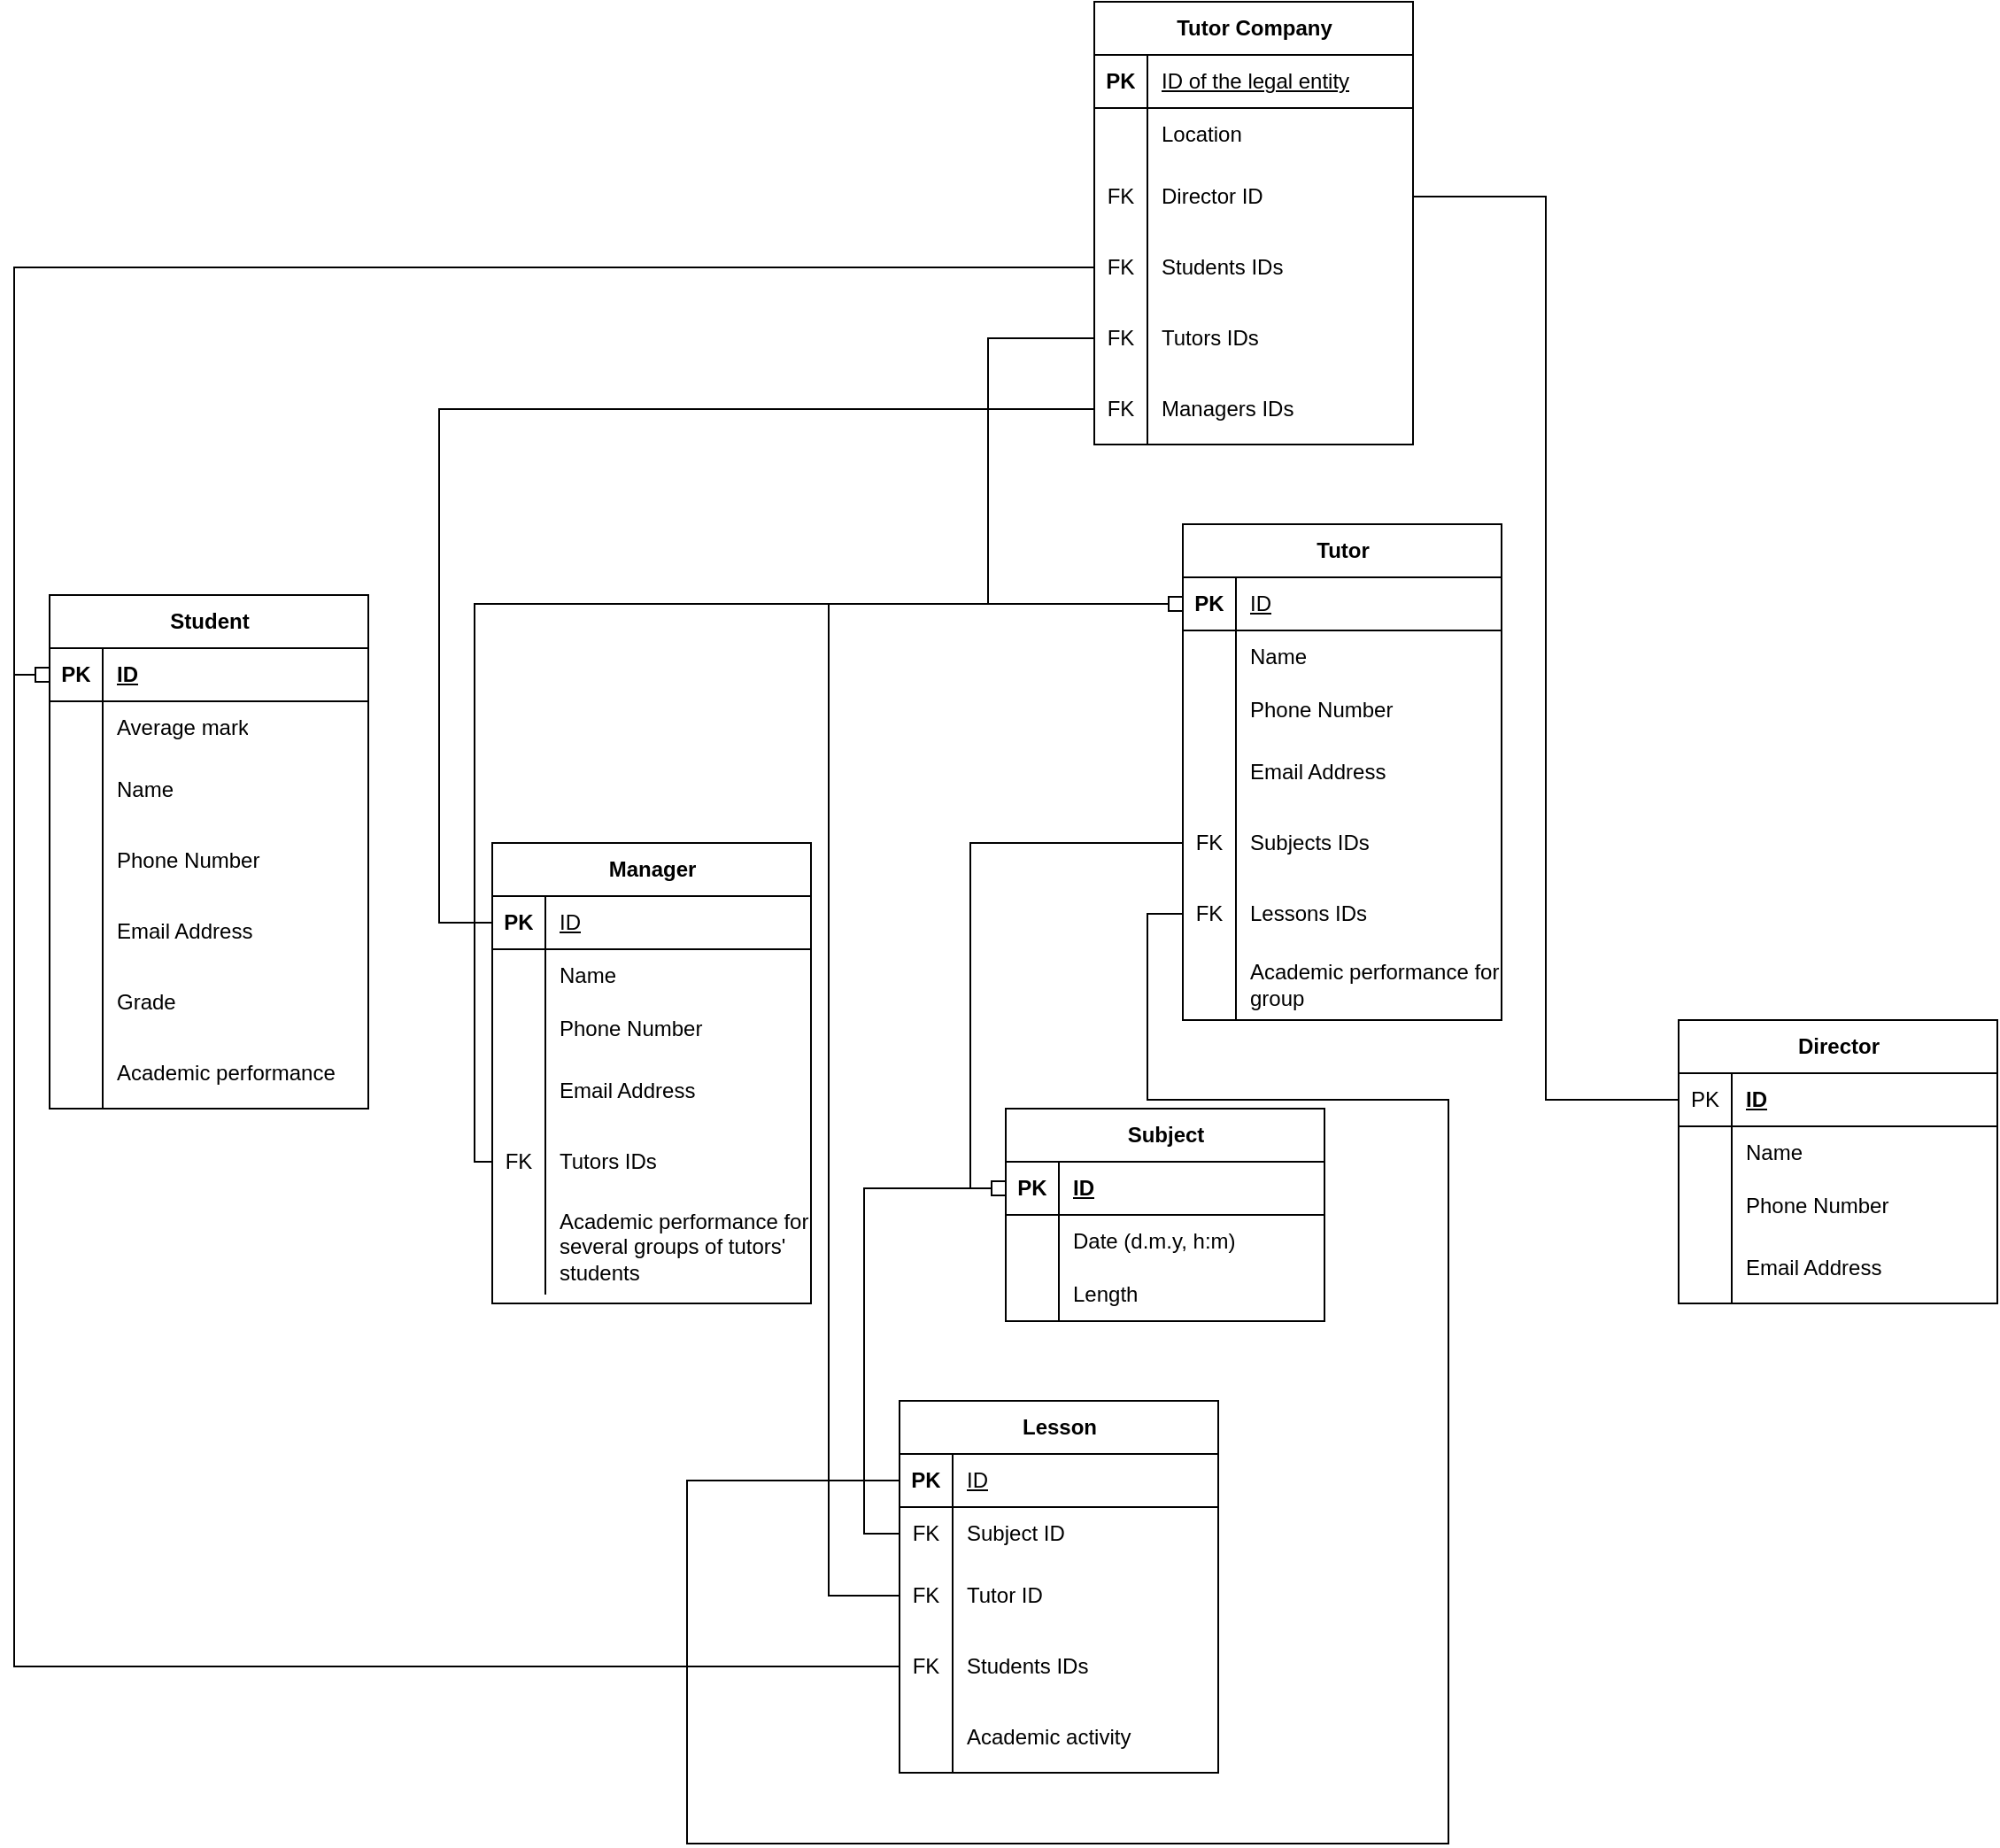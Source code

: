 <mxfile version="24.8.3">
  <diagram id="C5RBs43oDa-KdzZeNtuy" name="Page-1">
    <mxGraphModel dx="2831" dy="1150" grid="1" gridSize="10" guides="1" tooltips="1" connect="1" arrows="1" fold="1" page="1" pageScale="1" pageWidth="827" pageHeight="1169" math="0" shadow="0">
      <root>
        <mxCell id="WIyWlLk6GJQsqaUBKTNV-0" />
        <mxCell id="WIyWlLk6GJQsqaUBKTNV-1" parent="WIyWlLk6GJQsqaUBKTNV-0" />
        <mxCell id="OSqV7eLNdK5nPMAMux99-18" style="edgeStyle=orthogonalEdgeStyle;rounded=0;orthogonalLoop=1;jettySize=auto;html=1;endArrow=none;endFill=0;entryX=0;entryY=0.5;entryDx=0;entryDy=0;exitX=0;exitY=0.5;exitDx=0;exitDy=0;startArrow=box;startFill=0;" parent="WIyWlLk6GJQsqaUBKTNV-1" source="qgzfm0c-M2qFceZoE7C1-67" target="qgzfm0c-M2qFceZoE7C1-58" edge="1">
          <mxGeometry relative="1" as="geometry">
            <mxPoint x="-360" y="665" as="sourcePoint" />
            <mxPoint x="90" y="975" as="targetPoint" />
            <Array as="points">
              <mxPoint x="-390" y="410" />
              <mxPoint x="-390" y="970" />
            </Array>
          </mxGeometry>
        </mxCell>
        <mxCell id="OSqV7eLNdK5nPMAMux99-26" style="edgeStyle=orthogonalEdgeStyle;rounded=0;orthogonalLoop=1;jettySize=auto;html=1;exitX=0;exitY=0.5;exitDx=0;exitDy=0;endArrow=none;endFill=0;entryX=0;entryY=0.5;entryDx=0;entryDy=0;startArrow=box;startFill=0;" parent="WIyWlLk6GJQsqaUBKTNV-1" source="qgzfm0c-M2qFceZoE7C1-67" target="qgzfm0c-M2qFceZoE7C1-20" edge="1">
          <mxGeometry relative="1" as="geometry">
            <mxPoint x="-20" y="650" as="sourcePoint" />
            <mxPoint x="190" y="295" as="targetPoint" />
            <Array as="points">
              <mxPoint x="-390" y="410" />
              <mxPoint x="-390" y="180" />
            </Array>
          </mxGeometry>
        </mxCell>
        <mxCell id="OSqV7eLNdK5nPMAMux99-27" style="edgeStyle=orthogonalEdgeStyle;rounded=0;orthogonalLoop=1;jettySize=auto;html=1;entryX=0;entryY=0.5;entryDx=0;entryDy=0;endArrow=none;endFill=0;startArrow=box;startFill=0;" parent="WIyWlLk6GJQsqaUBKTNV-1" edge="1" target="2cp662pbL6xcaCOEZRHN-41">
          <mxGeometry relative="1" as="geometry">
            <mxPoint x="270" y="370" as="sourcePoint" />
            <mxPoint x="399.2" y="277.6" as="targetPoint" />
            <Array as="points">
              <mxPoint x="160" y="370" />
              <mxPoint x="160" y="220" />
            </Array>
          </mxGeometry>
        </mxCell>
        <mxCell id="OSqV7eLNdK5nPMAMux99-34" value="Director" style="shape=table;startSize=30;container=1;collapsible=1;childLayout=tableLayout;fixedRows=1;rowLines=0;fontStyle=1;align=center;resizeLast=1;html=1;" parent="WIyWlLk6GJQsqaUBKTNV-1" vertex="1">
          <mxGeometry x="550" y="605" width="180" height="160" as="geometry" />
        </mxCell>
        <mxCell id="OSqV7eLNdK5nPMAMux99-35" value="" style="shape=tableRow;horizontal=0;startSize=0;swimlaneHead=0;swimlaneBody=0;fillColor=none;collapsible=0;dropTarget=0;points=[[0,0.5],[1,0.5]];portConstraint=eastwest;top=0;left=0;right=0;bottom=1;" parent="OSqV7eLNdK5nPMAMux99-34" vertex="1">
          <mxGeometry y="30" width="180" height="30" as="geometry" />
        </mxCell>
        <mxCell id="OSqV7eLNdK5nPMAMux99-36" value="&lt;span style=&quot;font-weight: 400;&quot;&gt;PK&lt;/span&gt;" style="shape=partialRectangle;connectable=0;fillColor=none;top=0;left=0;bottom=0;right=0;fontStyle=1;overflow=hidden;whiteSpace=wrap;html=1;" parent="OSqV7eLNdK5nPMAMux99-35" vertex="1">
          <mxGeometry width="30" height="30" as="geometry">
            <mxRectangle width="30" height="30" as="alternateBounds" />
          </mxGeometry>
        </mxCell>
        <mxCell id="OSqV7eLNdK5nPMAMux99-37" value="ID" style="shape=partialRectangle;connectable=0;fillColor=none;top=0;left=0;bottom=0;right=0;align=left;spacingLeft=6;fontStyle=5;overflow=hidden;whiteSpace=wrap;html=1;" parent="OSqV7eLNdK5nPMAMux99-35" vertex="1">
          <mxGeometry x="30" width="150" height="30" as="geometry">
            <mxRectangle width="150" height="30" as="alternateBounds" />
          </mxGeometry>
        </mxCell>
        <mxCell id="OSqV7eLNdK5nPMAMux99-38" value="" style="shape=tableRow;horizontal=0;startSize=0;swimlaneHead=0;swimlaneBody=0;fillColor=none;collapsible=0;dropTarget=0;points=[[0,0.5],[1,0.5]];portConstraint=eastwest;top=0;left=0;right=0;bottom=0;" parent="OSqV7eLNdK5nPMAMux99-34" vertex="1">
          <mxGeometry y="60" width="180" height="30" as="geometry" />
        </mxCell>
        <mxCell id="OSqV7eLNdK5nPMAMux99-39" value="" style="shape=partialRectangle;connectable=0;fillColor=none;top=0;left=0;bottom=0;right=0;editable=1;overflow=hidden;whiteSpace=wrap;html=1;" parent="OSqV7eLNdK5nPMAMux99-38" vertex="1">
          <mxGeometry width="30" height="30" as="geometry">
            <mxRectangle width="30" height="30" as="alternateBounds" />
          </mxGeometry>
        </mxCell>
        <mxCell id="OSqV7eLNdK5nPMAMux99-40" value="Name" style="shape=partialRectangle;connectable=0;fillColor=none;top=0;left=0;bottom=0;right=0;align=left;spacingLeft=6;overflow=hidden;whiteSpace=wrap;html=1;" parent="OSqV7eLNdK5nPMAMux99-38" vertex="1">
          <mxGeometry x="30" width="150" height="30" as="geometry">
            <mxRectangle width="150" height="30" as="alternateBounds" />
          </mxGeometry>
        </mxCell>
        <mxCell id="OSqV7eLNdK5nPMAMux99-41" value="" style="shape=tableRow;horizontal=0;startSize=0;swimlaneHead=0;swimlaneBody=0;fillColor=none;collapsible=0;dropTarget=0;points=[[0,0.5],[1,0.5]];portConstraint=eastwest;top=0;left=0;right=0;bottom=0;" parent="OSqV7eLNdK5nPMAMux99-34" vertex="1">
          <mxGeometry y="90" width="180" height="30" as="geometry" />
        </mxCell>
        <mxCell id="OSqV7eLNdK5nPMAMux99-42" value="" style="shape=partialRectangle;connectable=0;fillColor=none;top=0;left=0;bottom=0;right=0;editable=1;overflow=hidden;whiteSpace=wrap;html=1;" parent="OSqV7eLNdK5nPMAMux99-41" vertex="1">
          <mxGeometry width="30" height="30" as="geometry">
            <mxRectangle width="30" height="30" as="alternateBounds" />
          </mxGeometry>
        </mxCell>
        <mxCell id="OSqV7eLNdK5nPMAMux99-43" value="Phone Number" style="shape=partialRectangle;connectable=0;fillColor=none;top=0;left=0;bottom=0;right=0;align=left;spacingLeft=6;overflow=hidden;whiteSpace=wrap;html=1;" parent="OSqV7eLNdK5nPMAMux99-41" vertex="1">
          <mxGeometry x="30" width="150" height="30" as="geometry">
            <mxRectangle width="150" height="30" as="alternateBounds" />
          </mxGeometry>
        </mxCell>
        <mxCell id="qgzfm0c-M2qFceZoE7C1-1" value="" style="shape=tableRow;horizontal=0;startSize=0;swimlaneHead=0;swimlaneBody=0;fillColor=none;collapsible=0;dropTarget=0;points=[[0,0.5],[1,0.5]];portConstraint=eastwest;top=0;left=0;right=0;bottom=0;" parent="OSqV7eLNdK5nPMAMux99-34" vertex="1">
          <mxGeometry y="120" width="180" height="40" as="geometry" />
        </mxCell>
        <mxCell id="qgzfm0c-M2qFceZoE7C1-2" value="" style="shape=partialRectangle;connectable=0;fillColor=none;top=0;left=0;bottom=0;right=0;editable=1;overflow=hidden;whiteSpace=wrap;html=1;" parent="qgzfm0c-M2qFceZoE7C1-1" vertex="1">
          <mxGeometry width="30" height="40" as="geometry">
            <mxRectangle width="30" height="40" as="alternateBounds" />
          </mxGeometry>
        </mxCell>
        <mxCell id="qgzfm0c-M2qFceZoE7C1-3" value="Email Address" style="shape=partialRectangle;connectable=0;fillColor=none;top=0;left=0;bottom=0;right=0;align=left;spacingLeft=6;overflow=hidden;whiteSpace=wrap;html=1;" parent="qgzfm0c-M2qFceZoE7C1-1" vertex="1">
          <mxGeometry x="30" width="150" height="40" as="geometry">
            <mxRectangle width="150" height="40" as="alternateBounds" />
          </mxGeometry>
        </mxCell>
        <mxCell id="qgzfm0c-M2qFceZoE7C1-4" value="Tutor Company" style="shape=table;startSize=30;container=1;collapsible=1;childLayout=tableLayout;fixedRows=1;rowLines=0;fontStyle=1;align=center;resizeLast=1;html=1;" parent="WIyWlLk6GJQsqaUBKTNV-1" vertex="1">
          <mxGeometry x="220" y="30" width="180" height="250" as="geometry" />
        </mxCell>
        <mxCell id="qgzfm0c-M2qFceZoE7C1-5" value="" style="shape=tableRow;horizontal=0;startSize=0;swimlaneHead=0;swimlaneBody=0;fillColor=none;collapsible=0;dropTarget=0;points=[[0,0.5],[1,0.5]];portConstraint=eastwest;top=0;left=0;right=0;bottom=1;" parent="qgzfm0c-M2qFceZoE7C1-4" vertex="1">
          <mxGeometry y="30" width="180" height="30" as="geometry" />
        </mxCell>
        <mxCell id="qgzfm0c-M2qFceZoE7C1-6" value="PK" style="shape=partialRectangle;connectable=0;fillColor=none;top=0;left=0;bottom=0;right=0;fontStyle=1;overflow=hidden;whiteSpace=wrap;html=1;" parent="qgzfm0c-M2qFceZoE7C1-5" vertex="1">
          <mxGeometry width="30" height="30" as="geometry">
            <mxRectangle width="30" height="30" as="alternateBounds" />
          </mxGeometry>
        </mxCell>
        <mxCell id="qgzfm0c-M2qFceZoE7C1-7" value="&lt;span style=&quot;font-weight: 400;&quot;&gt;ID of the legal entity&lt;/span&gt;" style="shape=partialRectangle;connectable=0;fillColor=none;top=0;left=0;bottom=0;right=0;align=left;spacingLeft=6;fontStyle=5;overflow=hidden;whiteSpace=wrap;html=1;" parent="qgzfm0c-M2qFceZoE7C1-5" vertex="1">
          <mxGeometry x="30" width="150" height="30" as="geometry">
            <mxRectangle width="150" height="30" as="alternateBounds" />
          </mxGeometry>
        </mxCell>
        <mxCell id="qgzfm0c-M2qFceZoE7C1-8" value="" style="shape=tableRow;horizontal=0;startSize=0;swimlaneHead=0;swimlaneBody=0;fillColor=none;collapsible=0;dropTarget=0;points=[[0,0.5],[1,0.5]];portConstraint=eastwest;top=0;left=0;right=0;bottom=0;" parent="qgzfm0c-M2qFceZoE7C1-4" vertex="1">
          <mxGeometry y="60" width="180" height="30" as="geometry" />
        </mxCell>
        <mxCell id="qgzfm0c-M2qFceZoE7C1-9" value="" style="shape=partialRectangle;connectable=0;fillColor=none;top=0;left=0;bottom=0;right=0;editable=1;overflow=hidden;whiteSpace=wrap;html=1;" parent="qgzfm0c-M2qFceZoE7C1-8" vertex="1">
          <mxGeometry width="30" height="30" as="geometry">
            <mxRectangle width="30" height="30" as="alternateBounds" />
          </mxGeometry>
        </mxCell>
        <mxCell id="qgzfm0c-M2qFceZoE7C1-10" value="Location" style="shape=partialRectangle;connectable=0;fillColor=none;top=0;left=0;bottom=0;right=0;align=left;spacingLeft=6;overflow=hidden;whiteSpace=wrap;html=1;" parent="qgzfm0c-M2qFceZoE7C1-8" vertex="1">
          <mxGeometry x="30" width="150" height="30" as="geometry">
            <mxRectangle width="150" height="30" as="alternateBounds" />
          </mxGeometry>
        </mxCell>
        <mxCell id="qgzfm0c-M2qFceZoE7C1-14" value="" style="shape=tableRow;horizontal=0;startSize=0;swimlaneHead=0;swimlaneBody=0;fillColor=none;collapsible=0;dropTarget=0;points=[[0,0.5],[1,0.5]];portConstraint=eastwest;top=0;left=0;right=0;bottom=0;" parent="qgzfm0c-M2qFceZoE7C1-4" vertex="1">
          <mxGeometry y="90" width="180" height="40" as="geometry" />
        </mxCell>
        <mxCell id="qgzfm0c-M2qFceZoE7C1-15" value="FK" style="shape=partialRectangle;connectable=0;fillColor=none;top=0;left=0;bottom=0;right=0;editable=1;overflow=hidden;whiteSpace=wrap;html=1;" parent="qgzfm0c-M2qFceZoE7C1-14" vertex="1">
          <mxGeometry width="30" height="40" as="geometry">
            <mxRectangle width="30" height="40" as="alternateBounds" />
          </mxGeometry>
        </mxCell>
        <mxCell id="qgzfm0c-M2qFceZoE7C1-16" value="Director ID" style="shape=partialRectangle;connectable=0;fillColor=none;top=0;left=0;bottom=0;right=0;align=left;spacingLeft=6;overflow=hidden;whiteSpace=wrap;html=1;" parent="qgzfm0c-M2qFceZoE7C1-14" vertex="1">
          <mxGeometry x="30" width="150" height="40" as="geometry">
            <mxRectangle width="150" height="40" as="alternateBounds" />
          </mxGeometry>
        </mxCell>
        <mxCell id="qgzfm0c-M2qFceZoE7C1-20" value="" style="shape=tableRow;horizontal=0;startSize=0;swimlaneHead=0;swimlaneBody=0;fillColor=none;collapsible=0;dropTarget=0;points=[[0,0.5],[1,0.5]];portConstraint=eastwest;top=0;left=0;right=0;bottom=0;" parent="qgzfm0c-M2qFceZoE7C1-4" vertex="1">
          <mxGeometry y="130" width="180" height="40" as="geometry" />
        </mxCell>
        <mxCell id="qgzfm0c-M2qFceZoE7C1-21" value="FK" style="shape=partialRectangle;connectable=0;fillColor=none;top=0;left=0;bottom=0;right=0;editable=1;overflow=hidden;whiteSpace=wrap;html=1;" parent="qgzfm0c-M2qFceZoE7C1-20" vertex="1">
          <mxGeometry width="30" height="40" as="geometry">
            <mxRectangle width="30" height="40" as="alternateBounds" />
          </mxGeometry>
        </mxCell>
        <mxCell id="qgzfm0c-M2qFceZoE7C1-22" value="Students IDs" style="shape=partialRectangle;connectable=0;fillColor=none;top=0;left=0;bottom=0;right=0;align=left;spacingLeft=6;overflow=hidden;whiteSpace=wrap;html=1;" parent="qgzfm0c-M2qFceZoE7C1-20" vertex="1">
          <mxGeometry x="30" width="150" height="40" as="geometry">
            <mxRectangle width="150" height="40" as="alternateBounds" />
          </mxGeometry>
        </mxCell>
        <mxCell id="2cp662pbL6xcaCOEZRHN-41" value="" style="shape=tableRow;horizontal=0;startSize=0;swimlaneHead=0;swimlaneBody=0;fillColor=none;collapsible=0;dropTarget=0;points=[[0,0.5],[1,0.5]];portConstraint=eastwest;top=0;left=0;right=0;bottom=0;" vertex="1" parent="qgzfm0c-M2qFceZoE7C1-4">
          <mxGeometry y="170" width="180" height="40" as="geometry" />
        </mxCell>
        <mxCell id="2cp662pbL6xcaCOEZRHN-42" value="FK" style="shape=partialRectangle;connectable=0;fillColor=none;top=0;left=0;bottom=0;right=0;editable=1;overflow=hidden;whiteSpace=wrap;html=1;" vertex="1" parent="2cp662pbL6xcaCOEZRHN-41">
          <mxGeometry width="30" height="40" as="geometry">
            <mxRectangle width="30" height="40" as="alternateBounds" />
          </mxGeometry>
        </mxCell>
        <mxCell id="2cp662pbL6xcaCOEZRHN-43" value="Tutors IDs" style="shape=partialRectangle;connectable=0;fillColor=none;top=0;left=0;bottom=0;right=0;align=left;spacingLeft=6;overflow=hidden;whiteSpace=wrap;html=1;" vertex="1" parent="2cp662pbL6xcaCOEZRHN-41">
          <mxGeometry x="30" width="150" height="40" as="geometry">
            <mxRectangle width="150" height="40" as="alternateBounds" />
          </mxGeometry>
        </mxCell>
        <mxCell id="qgzfm0c-M2qFceZoE7C1-17" value="" style="shape=tableRow;horizontal=0;startSize=0;swimlaneHead=0;swimlaneBody=0;fillColor=none;collapsible=0;dropTarget=0;points=[[0,0.5],[1,0.5]];portConstraint=eastwest;top=0;left=0;right=0;bottom=0;" parent="qgzfm0c-M2qFceZoE7C1-4" vertex="1">
          <mxGeometry y="210" width="180" height="40" as="geometry" />
        </mxCell>
        <mxCell id="qgzfm0c-M2qFceZoE7C1-18" value="FK" style="shape=partialRectangle;connectable=0;fillColor=none;top=0;left=0;bottom=0;right=0;editable=1;overflow=hidden;whiteSpace=wrap;html=1;" parent="qgzfm0c-M2qFceZoE7C1-17" vertex="1">
          <mxGeometry width="30" height="40" as="geometry">
            <mxRectangle width="30" height="40" as="alternateBounds" />
          </mxGeometry>
        </mxCell>
        <mxCell id="qgzfm0c-M2qFceZoE7C1-19" value="Managers IDs" style="shape=partialRectangle;connectable=0;fillColor=none;top=0;left=0;bottom=0;right=0;align=left;spacingLeft=6;overflow=hidden;whiteSpace=wrap;html=1;" parent="qgzfm0c-M2qFceZoE7C1-17" vertex="1">
          <mxGeometry x="30" width="150" height="40" as="geometry">
            <mxRectangle width="150" height="40" as="alternateBounds" />
          </mxGeometry>
        </mxCell>
        <mxCell id="qgzfm0c-M2qFceZoE7C1-23" value="Tutor" style="shape=table;startSize=30;container=1;collapsible=1;childLayout=tableLayout;fixedRows=1;rowLines=0;fontStyle=1;align=center;resizeLast=1;html=1;" parent="WIyWlLk6GJQsqaUBKTNV-1" vertex="1">
          <mxGeometry x="270" y="325" width="180" height="280" as="geometry" />
        </mxCell>
        <mxCell id="qgzfm0c-M2qFceZoE7C1-24" value="" style="shape=tableRow;horizontal=0;startSize=0;swimlaneHead=0;swimlaneBody=0;fillColor=none;collapsible=0;dropTarget=0;points=[[0,0.5],[1,0.5]];portConstraint=eastwest;top=0;left=0;right=0;bottom=1;" parent="qgzfm0c-M2qFceZoE7C1-23" vertex="1">
          <mxGeometry y="30" width="180" height="30" as="geometry" />
        </mxCell>
        <mxCell id="qgzfm0c-M2qFceZoE7C1-25" value="PK" style="shape=partialRectangle;connectable=0;fillColor=none;top=0;left=0;bottom=0;right=0;fontStyle=1;overflow=hidden;whiteSpace=wrap;html=1;" parent="qgzfm0c-M2qFceZoE7C1-24" vertex="1">
          <mxGeometry width="30" height="30" as="geometry">
            <mxRectangle width="30" height="30" as="alternateBounds" />
          </mxGeometry>
        </mxCell>
        <mxCell id="qgzfm0c-M2qFceZoE7C1-26" value="&lt;span style=&quot;font-weight: 400;&quot;&gt;ID&lt;/span&gt;" style="shape=partialRectangle;connectable=0;fillColor=none;top=0;left=0;bottom=0;right=0;align=left;spacingLeft=6;fontStyle=5;overflow=hidden;whiteSpace=wrap;html=1;" parent="qgzfm0c-M2qFceZoE7C1-24" vertex="1">
          <mxGeometry x="30" width="150" height="30" as="geometry">
            <mxRectangle width="150" height="30" as="alternateBounds" />
          </mxGeometry>
        </mxCell>
        <mxCell id="qgzfm0c-M2qFceZoE7C1-27" value="" style="shape=tableRow;horizontal=0;startSize=0;swimlaneHead=0;swimlaneBody=0;fillColor=none;collapsible=0;dropTarget=0;points=[[0,0.5],[1,0.5]];portConstraint=eastwest;top=0;left=0;right=0;bottom=0;" parent="qgzfm0c-M2qFceZoE7C1-23" vertex="1">
          <mxGeometry y="60" width="180" height="30" as="geometry" />
        </mxCell>
        <mxCell id="qgzfm0c-M2qFceZoE7C1-28" value="" style="shape=partialRectangle;connectable=0;fillColor=none;top=0;left=0;bottom=0;right=0;editable=1;overflow=hidden;whiteSpace=wrap;html=1;" parent="qgzfm0c-M2qFceZoE7C1-27" vertex="1">
          <mxGeometry width="30" height="30" as="geometry">
            <mxRectangle width="30" height="30" as="alternateBounds" />
          </mxGeometry>
        </mxCell>
        <mxCell id="qgzfm0c-M2qFceZoE7C1-29" value="Name" style="shape=partialRectangle;connectable=0;fillColor=none;top=0;left=0;bottom=0;right=0;align=left;spacingLeft=6;overflow=hidden;whiteSpace=wrap;html=1;" parent="qgzfm0c-M2qFceZoE7C1-27" vertex="1">
          <mxGeometry x="30" width="150" height="30" as="geometry">
            <mxRectangle width="150" height="30" as="alternateBounds" />
          </mxGeometry>
        </mxCell>
        <mxCell id="qgzfm0c-M2qFceZoE7C1-30" value="" style="shape=tableRow;horizontal=0;startSize=0;swimlaneHead=0;swimlaneBody=0;fillColor=none;collapsible=0;dropTarget=0;points=[[0,0.5],[1,0.5]];portConstraint=eastwest;top=0;left=0;right=0;bottom=0;" parent="qgzfm0c-M2qFceZoE7C1-23" vertex="1">
          <mxGeometry y="90" width="180" height="30" as="geometry" />
        </mxCell>
        <mxCell id="qgzfm0c-M2qFceZoE7C1-31" value="" style="shape=partialRectangle;connectable=0;fillColor=none;top=0;left=0;bottom=0;right=0;editable=1;overflow=hidden;whiteSpace=wrap;html=1;" parent="qgzfm0c-M2qFceZoE7C1-30" vertex="1">
          <mxGeometry width="30" height="30" as="geometry">
            <mxRectangle width="30" height="30" as="alternateBounds" />
          </mxGeometry>
        </mxCell>
        <mxCell id="qgzfm0c-M2qFceZoE7C1-32" value="Phone Number" style="shape=partialRectangle;connectable=0;fillColor=none;top=0;left=0;bottom=0;right=0;align=left;spacingLeft=6;overflow=hidden;whiteSpace=wrap;html=1;" parent="qgzfm0c-M2qFceZoE7C1-30" vertex="1">
          <mxGeometry x="30" width="150" height="30" as="geometry">
            <mxRectangle width="150" height="30" as="alternateBounds" />
          </mxGeometry>
        </mxCell>
        <mxCell id="qgzfm0c-M2qFceZoE7C1-33" value="" style="shape=tableRow;horizontal=0;startSize=0;swimlaneHead=0;swimlaneBody=0;fillColor=none;collapsible=0;dropTarget=0;points=[[0,0.5],[1,0.5]];portConstraint=eastwest;top=0;left=0;right=0;bottom=0;" parent="qgzfm0c-M2qFceZoE7C1-23" vertex="1">
          <mxGeometry y="120" width="180" height="40" as="geometry" />
        </mxCell>
        <mxCell id="qgzfm0c-M2qFceZoE7C1-34" value="" style="shape=partialRectangle;connectable=0;fillColor=none;top=0;left=0;bottom=0;right=0;editable=1;overflow=hidden;whiteSpace=wrap;html=1;" parent="qgzfm0c-M2qFceZoE7C1-33" vertex="1">
          <mxGeometry width="30" height="40" as="geometry">
            <mxRectangle width="30" height="40" as="alternateBounds" />
          </mxGeometry>
        </mxCell>
        <mxCell id="qgzfm0c-M2qFceZoE7C1-35" value="Email Address" style="shape=partialRectangle;connectable=0;fillColor=none;top=0;left=0;bottom=0;right=0;align=left;spacingLeft=6;overflow=hidden;whiteSpace=wrap;html=1;" parent="qgzfm0c-M2qFceZoE7C1-33" vertex="1">
          <mxGeometry x="30" width="150" height="40" as="geometry">
            <mxRectangle width="150" height="40" as="alternateBounds" />
          </mxGeometry>
        </mxCell>
        <mxCell id="qgzfm0c-M2qFceZoE7C1-36" value="" style="shape=tableRow;horizontal=0;startSize=0;swimlaneHead=0;swimlaneBody=0;fillColor=none;collapsible=0;dropTarget=0;points=[[0,0.5],[1,0.5]];portConstraint=eastwest;top=0;left=0;right=0;bottom=0;" parent="qgzfm0c-M2qFceZoE7C1-23" vertex="1">
          <mxGeometry y="160" width="180" height="40" as="geometry" />
        </mxCell>
        <mxCell id="qgzfm0c-M2qFceZoE7C1-37" value="FK" style="shape=partialRectangle;connectable=0;fillColor=none;top=0;left=0;bottom=0;right=0;editable=1;overflow=hidden;whiteSpace=wrap;html=1;" parent="qgzfm0c-M2qFceZoE7C1-36" vertex="1">
          <mxGeometry width="30" height="40" as="geometry">
            <mxRectangle width="30" height="40" as="alternateBounds" />
          </mxGeometry>
        </mxCell>
        <mxCell id="qgzfm0c-M2qFceZoE7C1-38" value="Subjects IDs" style="shape=partialRectangle;connectable=0;fillColor=none;top=0;left=0;bottom=0;right=0;align=left;spacingLeft=6;overflow=hidden;whiteSpace=wrap;html=1;" parent="qgzfm0c-M2qFceZoE7C1-36" vertex="1">
          <mxGeometry x="30" width="150" height="40" as="geometry">
            <mxRectangle width="150" height="40" as="alternateBounds" />
          </mxGeometry>
        </mxCell>
        <mxCell id="2cp662pbL6xcaCOEZRHN-50" value="" style="shape=tableRow;horizontal=0;startSize=0;swimlaneHead=0;swimlaneBody=0;fillColor=none;collapsible=0;dropTarget=0;points=[[0,0.5],[1,0.5]];portConstraint=eastwest;top=0;left=0;right=0;bottom=0;" vertex="1" parent="qgzfm0c-M2qFceZoE7C1-23">
          <mxGeometry y="200" width="180" height="40" as="geometry" />
        </mxCell>
        <mxCell id="2cp662pbL6xcaCOEZRHN-51" value="FK" style="shape=partialRectangle;connectable=0;fillColor=none;top=0;left=0;bottom=0;right=0;editable=1;overflow=hidden;whiteSpace=wrap;html=1;" vertex="1" parent="2cp662pbL6xcaCOEZRHN-50">
          <mxGeometry width="30" height="40" as="geometry">
            <mxRectangle width="30" height="40" as="alternateBounds" />
          </mxGeometry>
        </mxCell>
        <mxCell id="2cp662pbL6xcaCOEZRHN-52" value="Lessons IDs" style="shape=partialRectangle;connectable=0;fillColor=none;top=0;left=0;bottom=0;right=0;align=left;spacingLeft=6;overflow=hidden;whiteSpace=wrap;html=1;" vertex="1" parent="2cp662pbL6xcaCOEZRHN-50">
          <mxGeometry x="30" width="150" height="40" as="geometry">
            <mxRectangle width="150" height="40" as="alternateBounds" />
          </mxGeometry>
        </mxCell>
        <mxCell id="2cp662pbL6xcaCOEZRHN-81" value="" style="shape=tableRow;horizontal=0;startSize=0;swimlaneHead=0;swimlaneBody=0;fillColor=none;collapsible=0;dropTarget=0;points=[[0,0.5],[1,0.5]];portConstraint=eastwest;top=0;left=0;right=0;bottom=0;" vertex="1" parent="qgzfm0c-M2qFceZoE7C1-23">
          <mxGeometry y="240" width="180" height="40" as="geometry" />
        </mxCell>
        <mxCell id="2cp662pbL6xcaCOEZRHN-82" value="" style="shape=partialRectangle;connectable=0;fillColor=none;top=0;left=0;bottom=0;right=0;editable=1;overflow=hidden;whiteSpace=wrap;html=1;" vertex="1" parent="2cp662pbL6xcaCOEZRHN-81">
          <mxGeometry width="30" height="40" as="geometry">
            <mxRectangle width="30" height="40" as="alternateBounds" />
          </mxGeometry>
        </mxCell>
        <mxCell id="2cp662pbL6xcaCOEZRHN-83" value="Academic performance&amp;nbsp;for group" style="shape=partialRectangle;connectable=0;fillColor=none;top=0;left=0;bottom=0;right=0;align=left;spacingLeft=6;overflow=hidden;whiteSpace=wrap;html=1;" vertex="1" parent="2cp662pbL6xcaCOEZRHN-81">
          <mxGeometry x="30" width="150" height="40" as="geometry">
            <mxRectangle width="150" height="40" as="alternateBounds" />
          </mxGeometry>
        </mxCell>
        <mxCell id="qgzfm0c-M2qFceZoE7C1-45" value="Lesson" style="shape=table;startSize=30;container=1;collapsible=1;childLayout=tableLayout;fixedRows=1;rowLines=0;fontStyle=1;align=center;resizeLast=1;html=1;" parent="WIyWlLk6GJQsqaUBKTNV-1" vertex="1">
          <mxGeometry x="110" y="820" width="180" height="210" as="geometry" />
        </mxCell>
        <mxCell id="qgzfm0c-M2qFceZoE7C1-46" value="" style="shape=tableRow;horizontal=0;startSize=0;swimlaneHead=0;swimlaneBody=0;fillColor=none;collapsible=0;dropTarget=0;points=[[0,0.5],[1,0.5]];portConstraint=eastwest;top=0;left=0;right=0;bottom=1;" parent="qgzfm0c-M2qFceZoE7C1-45" vertex="1">
          <mxGeometry y="30" width="180" height="30" as="geometry" />
        </mxCell>
        <mxCell id="qgzfm0c-M2qFceZoE7C1-47" value="PK" style="shape=partialRectangle;connectable=0;fillColor=none;top=0;left=0;bottom=0;right=0;fontStyle=1;overflow=hidden;whiteSpace=wrap;html=1;" parent="qgzfm0c-M2qFceZoE7C1-46" vertex="1">
          <mxGeometry width="30" height="30" as="geometry">
            <mxRectangle width="30" height="30" as="alternateBounds" />
          </mxGeometry>
        </mxCell>
        <mxCell id="qgzfm0c-M2qFceZoE7C1-48" value="&lt;span style=&quot;font-weight: 400;&quot;&gt;ID&lt;/span&gt;" style="shape=partialRectangle;connectable=0;fillColor=none;top=0;left=0;bottom=0;right=0;align=left;spacingLeft=6;fontStyle=5;overflow=hidden;whiteSpace=wrap;html=1;" parent="qgzfm0c-M2qFceZoE7C1-46" vertex="1">
          <mxGeometry x="30" width="150" height="30" as="geometry">
            <mxRectangle width="150" height="30" as="alternateBounds" />
          </mxGeometry>
        </mxCell>
        <mxCell id="qgzfm0c-M2qFceZoE7C1-52" value="" style="shape=tableRow;horizontal=0;startSize=0;swimlaneHead=0;swimlaneBody=0;fillColor=none;collapsible=0;dropTarget=0;points=[[0,0.5],[1,0.5]];portConstraint=eastwest;top=0;left=0;right=0;bottom=0;" parent="qgzfm0c-M2qFceZoE7C1-45" vertex="1">
          <mxGeometry y="60" width="180" height="30" as="geometry" />
        </mxCell>
        <mxCell id="qgzfm0c-M2qFceZoE7C1-53" value="FK" style="shape=partialRectangle;connectable=0;fillColor=none;top=0;left=0;bottom=0;right=0;editable=1;overflow=hidden;whiteSpace=wrap;html=1;" parent="qgzfm0c-M2qFceZoE7C1-52" vertex="1">
          <mxGeometry width="30" height="30" as="geometry">
            <mxRectangle width="30" height="30" as="alternateBounds" />
          </mxGeometry>
        </mxCell>
        <mxCell id="qgzfm0c-M2qFceZoE7C1-54" value="Subject ID" style="shape=partialRectangle;connectable=0;fillColor=none;top=0;left=0;bottom=0;right=0;align=left;spacingLeft=6;overflow=hidden;whiteSpace=wrap;html=1;" parent="qgzfm0c-M2qFceZoE7C1-52" vertex="1">
          <mxGeometry x="30" width="150" height="30" as="geometry">
            <mxRectangle width="150" height="30" as="alternateBounds" />
          </mxGeometry>
        </mxCell>
        <mxCell id="qgzfm0c-M2qFceZoE7C1-55" value="" style="shape=tableRow;horizontal=0;startSize=0;swimlaneHead=0;swimlaneBody=0;fillColor=none;collapsible=0;dropTarget=0;points=[[0,0.5],[1,0.5]];portConstraint=eastwest;top=0;left=0;right=0;bottom=0;" parent="qgzfm0c-M2qFceZoE7C1-45" vertex="1">
          <mxGeometry y="90" width="180" height="40" as="geometry" />
        </mxCell>
        <mxCell id="qgzfm0c-M2qFceZoE7C1-56" value="FK" style="shape=partialRectangle;connectable=0;fillColor=none;top=0;left=0;bottom=0;right=0;editable=1;overflow=hidden;whiteSpace=wrap;html=1;" parent="qgzfm0c-M2qFceZoE7C1-55" vertex="1">
          <mxGeometry width="30" height="40" as="geometry">
            <mxRectangle width="30" height="40" as="alternateBounds" />
          </mxGeometry>
        </mxCell>
        <mxCell id="qgzfm0c-M2qFceZoE7C1-57" value="Tutor ID" style="shape=partialRectangle;connectable=0;fillColor=none;top=0;left=0;bottom=0;right=0;align=left;spacingLeft=6;overflow=hidden;whiteSpace=wrap;html=1;" parent="qgzfm0c-M2qFceZoE7C1-55" vertex="1">
          <mxGeometry x="30" width="150" height="40" as="geometry">
            <mxRectangle width="150" height="40" as="alternateBounds" />
          </mxGeometry>
        </mxCell>
        <mxCell id="qgzfm0c-M2qFceZoE7C1-58" value="" style="shape=tableRow;horizontal=0;startSize=0;swimlaneHead=0;swimlaneBody=0;fillColor=none;collapsible=0;dropTarget=0;points=[[0,0.5],[1,0.5]];portConstraint=eastwest;top=0;left=0;right=0;bottom=0;" parent="qgzfm0c-M2qFceZoE7C1-45" vertex="1">
          <mxGeometry y="130" width="180" height="40" as="geometry" />
        </mxCell>
        <mxCell id="qgzfm0c-M2qFceZoE7C1-59" value="FK" style="shape=partialRectangle;connectable=0;fillColor=none;top=0;left=0;bottom=0;right=0;editable=1;overflow=hidden;whiteSpace=wrap;html=1;" parent="qgzfm0c-M2qFceZoE7C1-58" vertex="1">
          <mxGeometry width="30" height="40" as="geometry">
            <mxRectangle width="30" height="40" as="alternateBounds" />
          </mxGeometry>
        </mxCell>
        <mxCell id="qgzfm0c-M2qFceZoE7C1-60" value="Students IDs" style="shape=partialRectangle;connectable=0;fillColor=none;top=0;left=0;bottom=0;right=0;align=left;spacingLeft=6;overflow=hidden;whiteSpace=wrap;html=1;" parent="qgzfm0c-M2qFceZoE7C1-58" vertex="1">
          <mxGeometry x="30" width="150" height="40" as="geometry">
            <mxRectangle width="150" height="40" as="alternateBounds" />
          </mxGeometry>
        </mxCell>
        <mxCell id="2cp662pbL6xcaCOEZRHN-84" value="" style="shape=tableRow;horizontal=0;startSize=0;swimlaneHead=0;swimlaneBody=0;fillColor=none;collapsible=0;dropTarget=0;points=[[0,0.5],[1,0.5]];portConstraint=eastwest;top=0;left=0;right=0;bottom=0;" vertex="1" parent="qgzfm0c-M2qFceZoE7C1-45">
          <mxGeometry y="170" width="180" height="40" as="geometry" />
        </mxCell>
        <mxCell id="2cp662pbL6xcaCOEZRHN-85" value="" style="shape=partialRectangle;connectable=0;fillColor=none;top=0;left=0;bottom=0;right=0;editable=1;overflow=hidden;whiteSpace=wrap;html=1;" vertex="1" parent="2cp662pbL6xcaCOEZRHN-84">
          <mxGeometry width="30" height="40" as="geometry">
            <mxRectangle width="30" height="40" as="alternateBounds" />
          </mxGeometry>
        </mxCell>
        <mxCell id="2cp662pbL6xcaCOEZRHN-86" value="Academic activity" style="shape=partialRectangle;connectable=0;fillColor=none;top=0;left=0;bottom=0;right=0;align=left;spacingLeft=6;overflow=hidden;whiteSpace=wrap;html=1;" vertex="1" parent="2cp662pbL6xcaCOEZRHN-84">
          <mxGeometry x="30" width="150" height="40" as="geometry">
            <mxRectangle width="150" height="40" as="alternateBounds" />
          </mxGeometry>
        </mxCell>
        <mxCell id="qgzfm0c-M2qFceZoE7C1-66" value="Student" style="shape=table;startSize=30;container=1;collapsible=1;childLayout=tableLayout;fixedRows=1;rowLines=0;fontStyle=1;align=center;resizeLast=1;html=1;" parent="WIyWlLk6GJQsqaUBKTNV-1" vertex="1">
          <mxGeometry x="-370" y="365" width="180" height="290" as="geometry" />
        </mxCell>
        <mxCell id="qgzfm0c-M2qFceZoE7C1-67" value="" style="shape=tableRow;horizontal=0;startSize=0;swimlaneHead=0;swimlaneBody=0;fillColor=none;collapsible=0;dropTarget=0;points=[[0,0.5],[1,0.5]];portConstraint=eastwest;top=0;left=0;right=0;bottom=1;" parent="qgzfm0c-M2qFceZoE7C1-66" vertex="1">
          <mxGeometry y="30" width="180" height="30" as="geometry" />
        </mxCell>
        <mxCell id="qgzfm0c-M2qFceZoE7C1-68" value="PK" style="shape=partialRectangle;connectable=0;fillColor=none;top=0;left=0;bottom=0;right=0;fontStyle=1;overflow=hidden;whiteSpace=wrap;html=1;" parent="qgzfm0c-M2qFceZoE7C1-67" vertex="1">
          <mxGeometry width="30" height="30" as="geometry">
            <mxRectangle width="30" height="30" as="alternateBounds" />
          </mxGeometry>
        </mxCell>
        <mxCell id="qgzfm0c-M2qFceZoE7C1-69" value="ID" style="shape=partialRectangle;connectable=0;fillColor=none;top=0;left=0;bottom=0;right=0;align=left;spacingLeft=6;fontStyle=5;overflow=hidden;whiteSpace=wrap;html=1;" parent="qgzfm0c-M2qFceZoE7C1-67" vertex="1">
          <mxGeometry x="30" width="150" height="30" as="geometry">
            <mxRectangle width="150" height="30" as="alternateBounds" />
          </mxGeometry>
        </mxCell>
        <mxCell id="qgzfm0c-M2qFceZoE7C1-70" value="" style="shape=tableRow;horizontal=0;startSize=0;swimlaneHead=0;swimlaneBody=0;fillColor=none;collapsible=0;dropTarget=0;points=[[0,0.5],[1,0.5]];portConstraint=eastwest;top=0;left=0;right=0;bottom=0;" parent="qgzfm0c-M2qFceZoE7C1-66" vertex="1">
          <mxGeometry y="60" width="180" height="30" as="geometry" />
        </mxCell>
        <mxCell id="qgzfm0c-M2qFceZoE7C1-71" value="" style="shape=partialRectangle;connectable=0;fillColor=none;top=0;left=0;bottom=0;right=0;editable=1;overflow=hidden;whiteSpace=wrap;html=1;" parent="qgzfm0c-M2qFceZoE7C1-70" vertex="1">
          <mxGeometry width="30" height="30" as="geometry">
            <mxRectangle width="30" height="30" as="alternateBounds" />
          </mxGeometry>
        </mxCell>
        <mxCell id="qgzfm0c-M2qFceZoE7C1-72" value="Average mark" style="shape=partialRectangle;connectable=0;fillColor=none;top=0;left=0;bottom=0;right=0;align=left;spacingLeft=6;overflow=hidden;whiteSpace=wrap;html=1;" parent="qgzfm0c-M2qFceZoE7C1-70" vertex="1">
          <mxGeometry x="30" width="150" height="30" as="geometry">
            <mxRectangle width="150" height="30" as="alternateBounds" />
          </mxGeometry>
        </mxCell>
        <mxCell id="qgzfm0c-M2qFceZoE7C1-76" value="" style="shape=tableRow;horizontal=0;startSize=0;swimlaneHead=0;swimlaneBody=0;fillColor=none;collapsible=0;dropTarget=0;points=[[0,0.5],[1,0.5]];portConstraint=eastwest;top=0;left=0;right=0;bottom=0;" parent="qgzfm0c-M2qFceZoE7C1-66" vertex="1">
          <mxGeometry y="90" width="180" height="40" as="geometry" />
        </mxCell>
        <mxCell id="qgzfm0c-M2qFceZoE7C1-77" value="" style="shape=partialRectangle;connectable=0;fillColor=none;top=0;left=0;bottom=0;right=0;editable=1;overflow=hidden;whiteSpace=wrap;html=1;" parent="qgzfm0c-M2qFceZoE7C1-76" vertex="1">
          <mxGeometry width="30" height="40" as="geometry">
            <mxRectangle width="30" height="40" as="alternateBounds" />
          </mxGeometry>
        </mxCell>
        <mxCell id="qgzfm0c-M2qFceZoE7C1-78" value="Name" style="shape=partialRectangle;connectable=0;fillColor=none;top=0;left=0;bottom=0;right=0;align=left;spacingLeft=6;overflow=hidden;whiteSpace=wrap;html=1;" parent="qgzfm0c-M2qFceZoE7C1-76" vertex="1">
          <mxGeometry x="30" width="150" height="40" as="geometry">
            <mxRectangle width="150" height="40" as="alternateBounds" />
          </mxGeometry>
        </mxCell>
        <mxCell id="qgzfm0c-M2qFceZoE7C1-82" value="" style="shape=tableRow;horizontal=0;startSize=0;swimlaneHead=0;swimlaneBody=0;fillColor=none;collapsible=0;dropTarget=0;points=[[0,0.5],[1,0.5]];portConstraint=eastwest;top=0;left=0;right=0;bottom=0;" parent="qgzfm0c-M2qFceZoE7C1-66" vertex="1">
          <mxGeometry y="130" width="180" height="40" as="geometry" />
        </mxCell>
        <mxCell id="qgzfm0c-M2qFceZoE7C1-83" value="" style="shape=partialRectangle;connectable=0;fillColor=none;top=0;left=0;bottom=0;right=0;editable=1;overflow=hidden;whiteSpace=wrap;html=1;" parent="qgzfm0c-M2qFceZoE7C1-82" vertex="1">
          <mxGeometry width="30" height="40" as="geometry">
            <mxRectangle width="30" height="40" as="alternateBounds" />
          </mxGeometry>
        </mxCell>
        <mxCell id="qgzfm0c-M2qFceZoE7C1-84" value="Phone Number" style="shape=partialRectangle;connectable=0;fillColor=none;top=0;left=0;bottom=0;right=0;align=left;spacingLeft=6;overflow=hidden;whiteSpace=wrap;html=1;" parent="qgzfm0c-M2qFceZoE7C1-82" vertex="1">
          <mxGeometry x="30" width="150" height="40" as="geometry">
            <mxRectangle width="150" height="40" as="alternateBounds" />
          </mxGeometry>
        </mxCell>
        <mxCell id="qgzfm0c-M2qFceZoE7C1-85" value="" style="shape=tableRow;horizontal=0;startSize=0;swimlaneHead=0;swimlaneBody=0;fillColor=none;collapsible=0;dropTarget=0;points=[[0,0.5],[1,0.5]];portConstraint=eastwest;top=0;left=0;right=0;bottom=0;" parent="qgzfm0c-M2qFceZoE7C1-66" vertex="1">
          <mxGeometry y="170" width="180" height="40" as="geometry" />
        </mxCell>
        <mxCell id="qgzfm0c-M2qFceZoE7C1-86" value="" style="shape=partialRectangle;connectable=0;fillColor=none;top=0;left=0;bottom=0;right=0;editable=1;overflow=hidden;whiteSpace=wrap;html=1;" parent="qgzfm0c-M2qFceZoE7C1-85" vertex="1">
          <mxGeometry width="30" height="40" as="geometry">
            <mxRectangle width="30" height="40" as="alternateBounds" />
          </mxGeometry>
        </mxCell>
        <mxCell id="qgzfm0c-M2qFceZoE7C1-87" value="Email Address" style="shape=partialRectangle;connectable=0;fillColor=none;top=0;left=0;bottom=0;right=0;align=left;spacingLeft=6;overflow=hidden;whiteSpace=wrap;html=1;" parent="qgzfm0c-M2qFceZoE7C1-85" vertex="1">
          <mxGeometry x="30" width="150" height="40" as="geometry">
            <mxRectangle width="150" height="40" as="alternateBounds" />
          </mxGeometry>
        </mxCell>
        <mxCell id="qgzfm0c-M2qFceZoE7C1-88" value="" style="shape=tableRow;horizontal=0;startSize=0;swimlaneHead=0;swimlaneBody=0;fillColor=none;collapsible=0;dropTarget=0;points=[[0,0.5],[1,0.5]];portConstraint=eastwest;top=0;left=0;right=0;bottom=0;" parent="qgzfm0c-M2qFceZoE7C1-66" vertex="1">
          <mxGeometry y="210" width="180" height="40" as="geometry" />
        </mxCell>
        <mxCell id="qgzfm0c-M2qFceZoE7C1-89" value="" style="shape=partialRectangle;connectable=0;fillColor=none;top=0;left=0;bottom=0;right=0;editable=1;overflow=hidden;whiteSpace=wrap;html=1;" parent="qgzfm0c-M2qFceZoE7C1-88" vertex="1">
          <mxGeometry width="30" height="40" as="geometry">
            <mxRectangle width="30" height="40" as="alternateBounds" />
          </mxGeometry>
        </mxCell>
        <mxCell id="qgzfm0c-M2qFceZoE7C1-90" value="Grade" style="shape=partialRectangle;connectable=0;fillColor=none;top=0;left=0;bottom=0;right=0;align=left;spacingLeft=6;overflow=hidden;whiteSpace=wrap;html=1;" parent="qgzfm0c-M2qFceZoE7C1-88" vertex="1">
          <mxGeometry x="30" width="150" height="40" as="geometry">
            <mxRectangle width="150" height="40" as="alternateBounds" />
          </mxGeometry>
        </mxCell>
        <mxCell id="qgzfm0c-M2qFceZoE7C1-79" value="" style="shape=tableRow;horizontal=0;startSize=0;swimlaneHead=0;swimlaneBody=0;fillColor=none;collapsible=0;dropTarget=0;points=[[0,0.5],[1,0.5]];portConstraint=eastwest;top=0;left=0;right=0;bottom=0;" parent="qgzfm0c-M2qFceZoE7C1-66" vertex="1">
          <mxGeometry y="250" width="180" height="40" as="geometry" />
        </mxCell>
        <mxCell id="qgzfm0c-M2qFceZoE7C1-80" value="" style="shape=partialRectangle;connectable=0;fillColor=none;top=0;left=0;bottom=0;right=0;editable=1;overflow=hidden;whiteSpace=wrap;html=1;" parent="qgzfm0c-M2qFceZoE7C1-79" vertex="1">
          <mxGeometry width="30" height="40" as="geometry">
            <mxRectangle width="30" height="40" as="alternateBounds" />
          </mxGeometry>
        </mxCell>
        <mxCell id="qgzfm0c-M2qFceZoE7C1-81" value="Academic performance" style="shape=partialRectangle;connectable=0;fillColor=none;top=0;left=0;bottom=0;right=0;align=left;spacingLeft=6;overflow=hidden;whiteSpace=wrap;html=1;" parent="qgzfm0c-M2qFceZoE7C1-79" vertex="1">
          <mxGeometry x="30" width="150" height="40" as="geometry">
            <mxRectangle width="150" height="40" as="alternateBounds" />
          </mxGeometry>
        </mxCell>
        <mxCell id="qgzfm0c-M2qFceZoE7C1-92" value="Subject" style="shape=table;startSize=30;container=1;collapsible=1;childLayout=tableLayout;fixedRows=1;rowLines=0;fontStyle=1;align=center;resizeLast=1;html=1;" parent="WIyWlLk6GJQsqaUBKTNV-1" vertex="1">
          <mxGeometry x="170" y="655" width="180" height="120" as="geometry" />
        </mxCell>
        <mxCell id="qgzfm0c-M2qFceZoE7C1-93" value="" style="shape=tableRow;horizontal=0;startSize=0;swimlaneHead=0;swimlaneBody=0;fillColor=none;collapsible=0;dropTarget=0;points=[[0,0.5],[1,0.5]];portConstraint=eastwest;top=0;left=0;right=0;bottom=1;" parent="qgzfm0c-M2qFceZoE7C1-92" vertex="1">
          <mxGeometry y="30" width="180" height="30" as="geometry" />
        </mxCell>
        <mxCell id="qgzfm0c-M2qFceZoE7C1-94" value="PK" style="shape=partialRectangle;connectable=0;fillColor=none;top=0;left=0;bottom=0;right=0;fontStyle=1;overflow=hidden;whiteSpace=wrap;html=1;" parent="qgzfm0c-M2qFceZoE7C1-93" vertex="1">
          <mxGeometry width="30" height="30" as="geometry">
            <mxRectangle width="30" height="30" as="alternateBounds" />
          </mxGeometry>
        </mxCell>
        <mxCell id="qgzfm0c-M2qFceZoE7C1-95" value="ID" style="shape=partialRectangle;connectable=0;fillColor=none;top=0;left=0;bottom=0;right=0;align=left;spacingLeft=6;fontStyle=5;overflow=hidden;whiteSpace=wrap;html=1;" parent="qgzfm0c-M2qFceZoE7C1-93" vertex="1">
          <mxGeometry x="30" width="150" height="30" as="geometry">
            <mxRectangle width="150" height="30" as="alternateBounds" />
          </mxGeometry>
        </mxCell>
        <mxCell id="qgzfm0c-M2qFceZoE7C1-111" value="" style="shape=tableRow;horizontal=0;startSize=0;swimlaneHead=0;swimlaneBody=0;fillColor=none;collapsible=0;dropTarget=0;points=[[0,0.5],[1,0.5]];portConstraint=eastwest;top=0;left=0;right=0;bottom=0;" parent="qgzfm0c-M2qFceZoE7C1-92" vertex="1">
          <mxGeometry y="60" width="180" height="30" as="geometry" />
        </mxCell>
        <mxCell id="qgzfm0c-M2qFceZoE7C1-112" value="" style="shape=partialRectangle;connectable=0;fillColor=none;top=0;left=0;bottom=0;right=0;editable=1;overflow=hidden;whiteSpace=wrap;html=1;" parent="qgzfm0c-M2qFceZoE7C1-111" vertex="1">
          <mxGeometry width="30" height="30" as="geometry">
            <mxRectangle width="30" height="30" as="alternateBounds" />
          </mxGeometry>
        </mxCell>
        <mxCell id="qgzfm0c-M2qFceZoE7C1-113" value="Date (d.m.y, h:m)" style="shape=partialRectangle;connectable=0;fillColor=none;top=0;left=0;bottom=0;right=0;align=left;spacingLeft=6;overflow=hidden;whiteSpace=wrap;html=1;" parent="qgzfm0c-M2qFceZoE7C1-111" vertex="1">
          <mxGeometry x="30" width="150" height="30" as="geometry">
            <mxRectangle width="150" height="30" as="alternateBounds" />
          </mxGeometry>
        </mxCell>
        <mxCell id="qgzfm0c-M2qFceZoE7C1-96" value="" style="shape=tableRow;horizontal=0;startSize=0;swimlaneHead=0;swimlaneBody=0;fillColor=none;collapsible=0;dropTarget=0;points=[[0,0.5],[1,0.5]];portConstraint=eastwest;top=0;left=0;right=0;bottom=0;" parent="qgzfm0c-M2qFceZoE7C1-92" vertex="1">
          <mxGeometry y="90" width="180" height="30" as="geometry" />
        </mxCell>
        <mxCell id="qgzfm0c-M2qFceZoE7C1-97" value="" style="shape=partialRectangle;connectable=0;fillColor=none;top=0;left=0;bottom=0;right=0;editable=1;overflow=hidden;whiteSpace=wrap;html=1;" parent="qgzfm0c-M2qFceZoE7C1-96" vertex="1">
          <mxGeometry width="30" height="30" as="geometry">
            <mxRectangle width="30" height="30" as="alternateBounds" />
          </mxGeometry>
        </mxCell>
        <mxCell id="qgzfm0c-M2qFceZoE7C1-98" value="Length" style="shape=partialRectangle;connectable=0;fillColor=none;top=0;left=0;bottom=0;right=0;align=left;spacingLeft=6;overflow=hidden;whiteSpace=wrap;html=1;" parent="qgzfm0c-M2qFceZoE7C1-96" vertex="1">
          <mxGeometry x="30" width="150" height="30" as="geometry">
            <mxRectangle width="150" height="30" as="alternateBounds" />
          </mxGeometry>
        </mxCell>
        <mxCell id="qgzfm0c-M2qFceZoE7C1-109" style="edgeStyle=orthogonalEdgeStyle;rounded=0;orthogonalLoop=1;jettySize=auto;html=1;exitX=0;exitY=0.5;exitDx=0;exitDy=0;endArrow=box;endFill=0;" parent="WIyWlLk6GJQsqaUBKTNV-1" source="qgzfm0c-M2qFceZoE7C1-55" edge="1">
          <mxGeometry relative="1" as="geometry">
            <mxPoint x="270" y="370" as="targetPoint" />
            <Array as="points">
              <mxPoint x="70" y="930" />
              <mxPoint x="70" y="370" />
              <mxPoint x="270" y="370" />
            </Array>
          </mxGeometry>
        </mxCell>
        <mxCell id="2cp662pbL6xcaCOEZRHN-19" value="Manager" style="shape=table;startSize=30;container=1;collapsible=1;childLayout=tableLayout;fixedRows=1;rowLines=0;fontStyle=1;align=center;resizeLast=1;html=1;" vertex="1" parent="WIyWlLk6GJQsqaUBKTNV-1">
          <mxGeometry x="-120" y="505" width="180" height="260" as="geometry" />
        </mxCell>
        <mxCell id="2cp662pbL6xcaCOEZRHN-20" value="" style="shape=tableRow;horizontal=0;startSize=0;swimlaneHead=0;swimlaneBody=0;fillColor=none;collapsible=0;dropTarget=0;points=[[0,0.5],[1,0.5]];portConstraint=eastwest;top=0;left=0;right=0;bottom=1;" vertex="1" parent="2cp662pbL6xcaCOEZRHN-19">
          <mxGeometry y="30" width="180" height="30" as="geometry" />
        </mxCell>
        <mxCell id="2cp662pbL6xcaCOEZRHN-21" value="PK" style="shape=partialRectangle;connectable=0;fillColor=none;top=0;left=0;bottom=0;right=0;fontStyle=1;overflow=hidden;whiteSpace=wrap;html=1;" vertex="1" parent="2cp662pbL6xcaCOEZRHN-20">
          <mxGeometry width="30" height="30" as="geometry">
            <mxRectangle width="30" height="30" as="alternateBounds" />
          </mxGeometry>
        </mxCell>
        <mxCell id="2cp662pbL6xcaCOEZRHN-22" value="&lt;span style=&quot;font-weight: 400;&quot;&gt;ID&lt;/span&gt;" style="shape=partialRectangle;connectable=0;fillColor=none;top=0;left=0;bottom=0;right=0;align=left;spacingLeft=6;fontStyle=5;overflow=hidden;whiteSpace=wrap;html=1;" vertex="1" parent="2cp662pbL6xcaCOEZRHN-20">
          <mxGeometry x="30" width="150" height="30" as="geometry">
            <mxRectangle width="150" height="30" as="alternateBounds" />
          </mxGeometry>
        </mxCell>
        <mxCell id="2cp662pbL6xcaCOEZRHN-23" value="" style="shape=tableRow;horizontal=0;startSize=0;swimlaneHead=0;swimlaneBody=0;fillColor=none;collapsible=0;dropTarget=0;points=[[0,0.5],[1,0.5]];portConstraint=eastwest;top=0;left=0;right=0;bottom=0;" vertex="1" parent="2cp662pbL6xcaCOEZRHN-19">
          <mxGeometry y="60" width="180" height="30" as="geometry" />
        </mxCell>
        <mxCell id="2cp662pbL6xcaCOEZRHN-24" value="" style="shape=partialRectangle;connectable=0;fillColor=none;top=0;left=0;bottom=0;right=0;editable=1;overflow=hidden;whiteSpace=wrap;html=1;" vertex="1" parent="2cp662pbL6xcaCOEZRHN-23">
          <mxGeometry width="30" height="30" as="geometry">
            <mxRectangle width="30" height="30" as="alternateBounds" />
          </mxGeometry>
        </mxCell>
        <mxCell id="2cp662pbL6xcaCOEZRHN-25" value="Name" style="shape=partialRectangle;connectable=0;fillColor=none;top=0;left=0;bottom=0;right=0;align=left;spacingLeft=6;overflow=hidden;whiteSpace=wrap;html=1;" vertex="1" parent="2cp662pbL6xcaCOEZRHN-23">
          <mxGeometry x="30" width="150" height="30" as="geometry">
            <mxRectangle width="150" height="30" as="alternateBounds" />
          </mxGeometry>
        </mxCell>
        <mxCell id="2cp662pbL6xcaCOEZRHN-26" value="" style="shape=tableRow;horizontal=0;startSize=0;swimlaneHead=0;swimlaneBody=0;fillColor=none;collapsible=0;dropTarget=0;points=[[0,0.5],[1,0.5]];portConstraint=eastwest;top=0;left=0;right=0;bottom=0;" vertex="1" parent="2cp662pbL6xcaCOEZRHN-19">
          <mxGeometry y="90" width="180" height="30" as="geometry" />
        </mxCell>
        <mxCell id="2cp662pbL6xcaCOEZRHN-27" value="" style="shape=partialRectangle;connectable=0;fillColor=none;top=0;left=0;bottom=0;right=0;editable=1;overflow=hidden;whiteSpace=wrap;html=1;" vertex="1" parent="2cp662pbL6xcaCOEZRHN-26">
          <mxGeometry width="30" height="30" as="geometry">
            <mxRectangle width="30" height="30" as="alternateBounds" />
          </mxGeometry>
        </mxCell>
        <mxCell id="2cp662pbL6xcaCOEZRHN-28" value="Phone Number" style="shape=partialRectangle;connectable=0;fillColor=none;top=0;left=0;bottom=0;right=0;align=left;spacingLeft=6;overflow=hidden;whiteSpace=wrap;html=1;" vertex="1" parent="2cp662pbL6xcaCOEZRHN-26">
          <mxGeometry x="30" width="150" height="30" as="geometry">
            <mxRectangle width="150" height="30" as="alternateBounds" />
          </mxGeometry>
        </mxCell>
        <mxCell id="2cp662pbL6xcaCOEZRHN-35" value="" style="shape=tableRow;horizontal=0;startSize=0;swimlaneHead=0;swimlaneBody=0;fillColor=none;collapsible=0;dropTarget=0;points=[[0,0.5],[1,0.5]];portConstraint=eastwest;top=0;left=0;right=0;bottom=0;" vertex="1" parent="2cp662pbL6xcaCOEZRHN-19">
          <mxGeometry y="120" width="180" height="40" as="geometry" />
        </mxCell>
        <mxCell id="2cp662pbL6xcaCOEZRHN-36" value="" style="shape=partialRectangle;connectable=0;fillColor=none;top=0;left=0;bottom=0;right=0;editable=1;overflow=hidden;whiteSpace=wrap;html=1;" vertex="1" parent="2cp662pbL6xcaCOEZRHN-35">
          <mxGeometry width="30" height="40" as="geometry">
            <mxRectangle width="30" height="40" as="alternateBounds" />
          </mxGeometry>
        </mxCell>
        <mxCell id="2cp662pbL6xcaCOEZRHN-37" value="Email Address" style="shape=partialRectangle;connectable=0;fillColor=none;top=0;left=0;bottom=0;right=0;align=left;spacingLeft=6;overflow=hidden;whiteSpace=wrap;html=1;" vertex="1" parent="2cp662pbL6xcaCOEZRHN-35">
          <mxGeometry x="30" width="150" height="40" as="geometry">
            <mxRectangle width="150" height="40" as="alternateBounds" />
          </mxGeometry>
        </mxCell>
        <mxCell id="2cp662pbL6xcaCOEZRHN-29" value="" style="shape=tableRow;horizontal=0;startSize=0;swimlaneHead=0;swimlaneBody=0;fillColor=none;collapsible=0;dropTarget=0;points=[[0,0.5],[1,0.5]];portConstraint=eastwest;top=0;left=0;right=0;bottom=0;" vertex="1" parent="2cp662pbL6xcaCOEZRHN-19">
          <mxGeometry y="160" width="180" height="40" as="geometry" />
        </mxCell>
        <mxCell id="2cp662pbL6xcaCOEZRHN-30" value="FK" style="shape=partialRectangle;connectable=0;fillColor=none;top=0;left=0;bottom=0;right=0;editable=1;overflow=hidden;whiteSpace=wrap;html=1;" vertex="1" parent="2cp662pbL6xcaCOEZRHN-29">
          <mxGeometry width="30" height="40" as="geometry">
            <mxRectangle width="30" height="40" as="alternateBounds" />
          </mxGeometry>
        </mxCell>
        <mxCell id="2cp662pbL6xcaCOEZRHN-31" value="Tutors IDs" style="shape=partialRectangle;connectable=0;fillColor=none;top=0;left=0;bottom=0;right=0;align=left;spacingLeft=6;overflow=hidden;whiteSpace=wrap;html=1;" vertex="1" parent="2cp662pbL6xcaCOEZRHN-29">
          <mxGeometry x="30" width="150" height="40" as="geometry">
            <mxRectangle width="150" height="40" as="alternateBounds" />
          </mxGeometry>
        </mxCell>
        <mxCell id="2cp662pbL6xcaCOEZRHN-32" value="" style="shape=tableRow;horizontal=0;startSize=0;swimlaneHead=0;swimlaneBody=0;fillColor=none;collapsible=0;dropTarget=0;points=[[0,0.5],[1,0.5]];portConstraint=eastwest;top=0;left=0;right=0;bottom=0;" vertex="1" parent="2cp662pbL6xcaCOEZRHN-19">
          <mxGeometry y="200" width="180" height="55" as="geometry" />
        </mxCell>
        <mxCell id="2cp662pbL6xcaCOEZRHN-33" value="" style="shape=partialRectangle;connectable=0;fillColor=none;top=0;left=0;bottom=0;right=0;editable=1;overflow=hidden;whiteSpace=wrap;html=1;" vertex="1" parent="2cp662pbL6xcaCOEZRHN-32">
          <mxGeometry width="30" height="55" as="geometry">
            <mxRectangle width="30" height="55" as="alternateBounds" />
          </mxGeometry>
        </mxCell>
        <mxCell id="2cp662pbL6xcaCOEZRHN-34" value="Academic performance for several groups of tutors&#39; students" style="shape=partialRectangle;connectable=0;fillColor=none;top=0;left=0;bottom=0;right=0;align=left;spacingLeft=6;overflow=hidden;whiteSpace=wrap;html=1;" vertex="1" parent="2cp662pbL6xcaCOEZRHN-32">
          <mxGeometry x="30" width="150" height="55" as="geometry">
            <mxRectangle width="150" height="55" as="alternateBounds" />
          </mxGeometry>
        </mxCell>
        <mxCell id="2cp662pbL6xcaCOEZRHN-39" style="edgeStyle=orthogonalEdgeStyle;rounded=0;orthogonalLoop=1;jettySize=auto;html=1;endArrow=box;endFill=0;" edge="1" parent="WIyWlLk6GJQsqaUBKTNV-1">
          <mxGeometry relative="1" as="geometry">
            <mxPoint x="-120" y="685" as="sourcePoint" />
            <mxPoint x="270" y="370" as="targetPoint" />
            <Array as="points">
              <mxPoint x="-130" y="685" />
              <mxPoint x="-130" y="370" />
            </Array>
          </mxGeometry>
        </mxCell>
        <mxCell id="2cp662pbL6xcaCOEZRHN-40" style="edgeStyle=orthogonalEdgeStyle;rounded=0;orthogonalLoop=1;jettySize=auto;html=1;exitX=0;exitY=0.5;exitDx=0;exitDy=0;entryX=1;entryY=0.5;entryDx=0;entryDy=0;endArrow=none;endFill=0;" edge="1" parent="WIyWlLk6GJQsqaUBKTNV-1" source="OSqV7eLNdK5nPMAMux99-35" target="qgzfm0c-M2qFceZoE7C1-14">
          <mxGeometry relative="1" as="geometry" />
        </mxCell>
        <mxCell id="2cp662pbL6xcaCOEZRHN-44" style="edgeStyle=orthogonalEdgeStyle;rounded=0;orthogonalLoop=1;jettySize=auto;html=1;entryX=0;entryY=0.5;entryDx=0;entryDy=0;endArrow=none;endFill=0;exitX=0;exitY=0.5;exitDx=0;exitDy=0;" edge="1" parent="WIyWlLk6GJQsqaUBKTNV-1" source="2cp662pbL6xcaCOEZRHN-20" target="qgzfm0c-M2qFceZoE7C1-17">
          <mxGeometry relative="1" as="geometry">
            <mxPoint x="-140" y="730" as="sourcePoint" />
            <Array as="points">
              <mxPoint x="-150" y="550" />
              <mxPoint x="-150" y="260" />
            </Array>
          </mxGeometry>
        </mxCell>
        <mxCell id="2cp662pbL6xcaCOEZRHN-45" style="edgeStyle=orthogonalEdgeStyle;rounded=0;orthogonalLoop=1;jettySize=auto;html=1;exitX=0;exitY=0.5;exitDx=0;exitDy=0;entryX=0;entryY=0.5;entryDx=0;entryDy=0;endArrow=none;endFill=0;startArrow=box;startFill=0;" edge="1" parent="WIyWlLk6GJQsqaUBKTNV-1" source="qgzfm0c-M2qFceZoE7C1-93" target="qgzfm0c-M2qFceZoE7C1-52">
          <mxGeometry relative="1" as="geometry" />
        </mxCell>
        <mxCell id="2cp662pbL6xcaCOEZRHN-46" style="edgeStyle=orthogonalEdgeStyle;rounded=0;orthogonalLoop=1;jettySize=auto;html=1;exitX=0;exitY=0.5;exitDx=0;exitDy=0;entryX=0;entryY=0.5;entryDx=0;entryDy=0;startArrow=box;startFill=0;endArrow=none;endFill=0;" edge="1" parent="WIyWlLk6GJQsqaUBKTNV-1" source="qgzfm0c-M2qFceZoE7C1-93" target="qgzfm0c-M2qFceZoE7C1-36">
          <mxGeometry relative="1" as="geometry" />
        </mxCell>
        <mxCell id="2cp662pbL6xcaCOEZRHN-54" style="edgeStyle=orthogonalEdgeStyle;rounded=0;orthogonalLoop=1;jettySize=auto;html=1;exitX=0;exitY=0.5;exitDx=0;exitDy=0;entryX=0;entryY=0.5;entryDx=0;entryDy=0;endArrow=none;endFill=0;startArrow=none;startFill=0;" edge="1" parent="WIyWlLk6GJQsqaUBKTNV-1" source="qgzfm0c-M2qFceZoE7C1-46" target="2cp662pbL6xcaCOEZRHN-50">
          <mxGeometry relative="1" as="geometry">
            <Array as="points">
              <mxPoint x="-10" y="865" />
              <mxPoint x="-10" y="1070" />
              <mxPoint x="420" y="1070" />
              <mxPoint x="420" y="650" />
              <mxPoint x="250" y="650" />
              <mxPoint x="250" y="545" />
            </Array>
          </mxGeometry>
        </mxCell>
      </root>
    </mxGraphModel>
  </diagram>
</mxfile>
